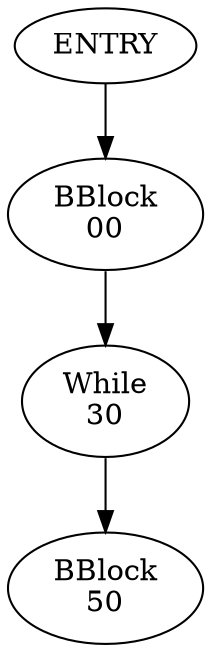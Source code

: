 digraph G {
"ENTRY" -> "00"
"00" [label="BBlock\n00"]
"30" [label="While\n30"]
"50" [label="BBlock\n50"]
"00" -> "30"
"30" -> "50"
}
